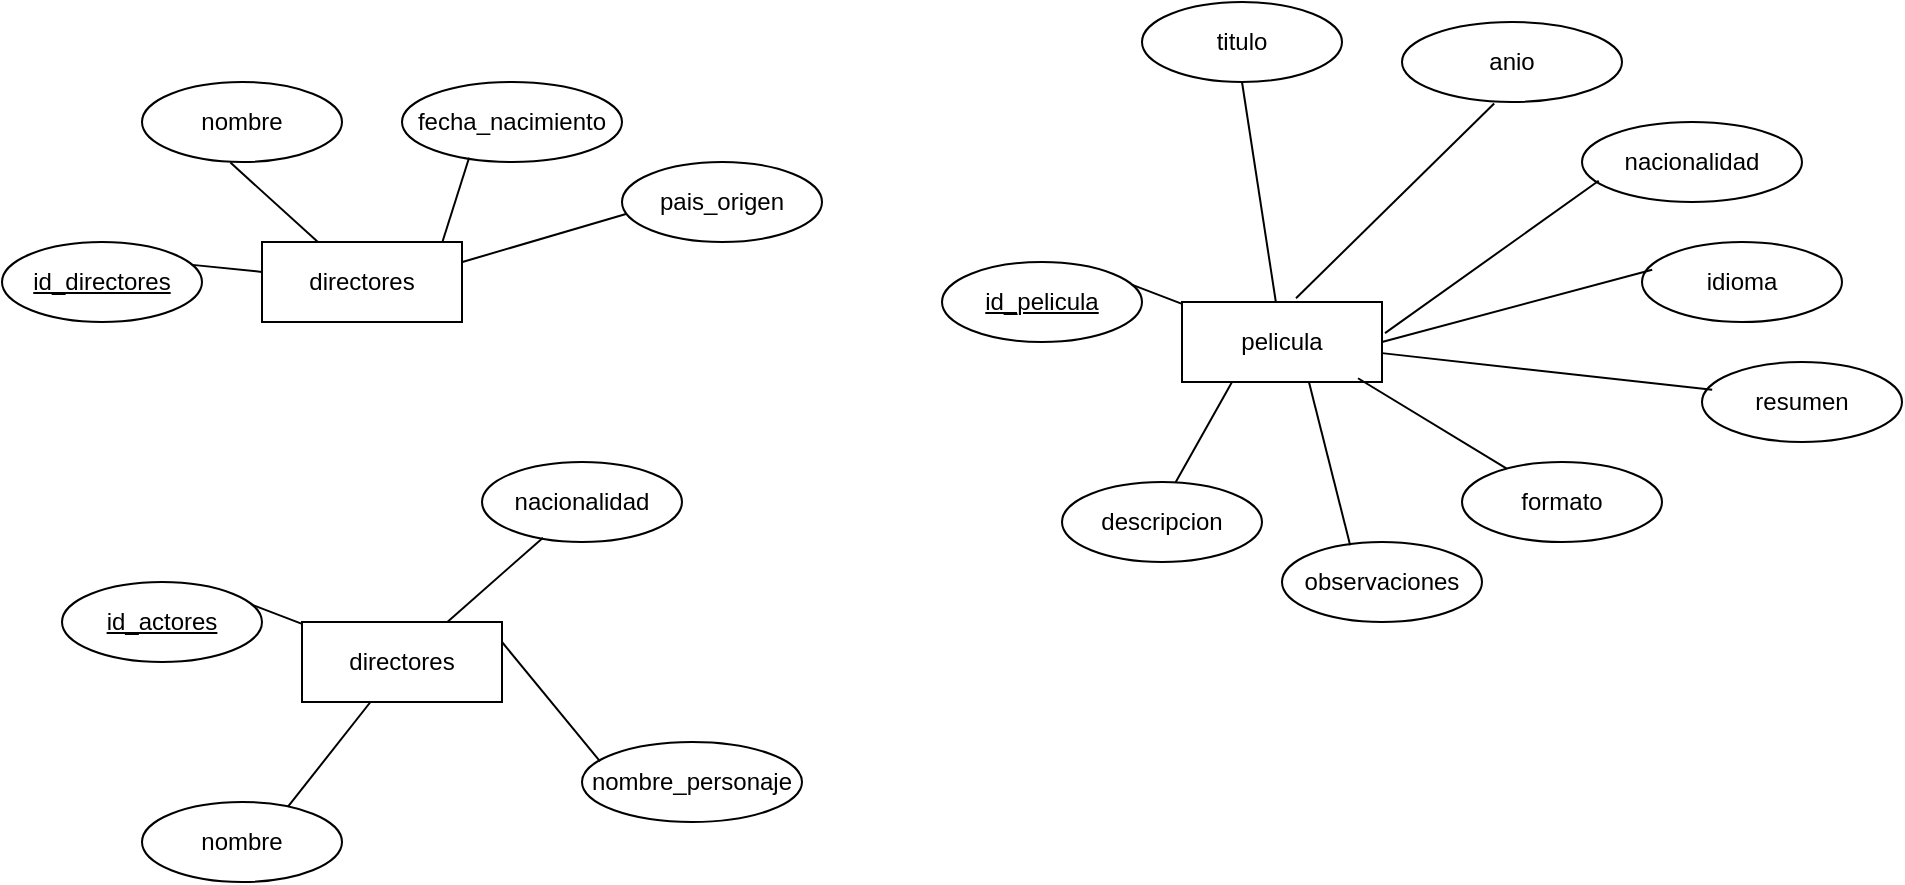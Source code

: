 <mxfile version="24.7.17">
  <diagram name="Página-1" id="WErXWu3XZUIOyLmqMUSG">
    <mxGraphModel dx="2131" dy="702" grid="1" gridSize="10" guides="1" tooltips="1" connect="1" arrows="1" fold="1" page="1" pageScale="1" pageWidth="827" pageHeight="1169" math="0" shadow="0">
      <root>
        <mxCell id="0" />
        <mxCell id="1" parent="0" />
        <mxCell id="NY7miDGrsRwkmU3RJ141-2" value="directores" style="whiteSpace=wrap;html=1;align=center;" vertex="1" parent="1">
          <mxGeometry x="-660" y="130" width="100" height="40" as="geometry" />
        </mxCell>
        <mxCell id="NY7miDGrsRwkmU3RJ141-6" value="id_directores" style="ellipse;whiteSpace=wrap;html=1;align=center;fontStyle=4;" vertex="1" parent="1">
          <mxGeometry x="-790" y="130" width="100" height="40" as="geometry" />
        </mxCell>
        <mxCell id="NY7miDGrsRwkmU3RJ141-10" value="nombre" style="ellipse;whiteSpace=wrap;html=1;align=center;" vertex="1" parent="1">
          <mxGeometry x="-720" y="50" width="100" height="40" as="geometry" />
        </mxCell>
        <mxCell id="NY7miDGrsRwkmU3RJ141-11" value="fecha_nacimiento" style="ellipse;whiteSpace=wrap;html=1;align=center;" vertex="1" parent="1">
          <mxGeometry x="-590" y="50" width="110" height="40" as="geometry" />
        </mxCell>
        <mxCell id="NY7miDGrsRwkmU3RJ141-12" value="pais_origen" style="ellipse;whiteSpace=wrap;html=1;align=center;" vertex="1" parent="1">
          <mxGeometry x="-480" y="90" width="100" height="40" as="geometry" />
        </mxCell>
        <mxCell id="NY7miDGrsRwkmU3RJ141-14" value="" style="endArrow=none;html=1;rounded=0;exitX=0.952;exitY=0.286;exitDx=0;exitDy=0;exitPerimeter=0;" edge="1" parent="1" source="NY7miDGrsRwkmU3RJ141-6" target="NY7miDGrsRwkmU3RJ141-2">
          <mxGeometry relative="1" as="geometry">
            <mxPoint x="-692" y="140" as="sourcePoint" />
            <mxPoint x="-440" y="100" as="targetPoint" />
          </mxGeometry>
        </mxCell>
        <mxCell id="NY7miDGrsRwkmU3RJ141-15" value="" style="endArrow=none;html=1;rounded=0;entryX=0.442;entryY=1.007;entryDx=0;entryDy=0;entryPerimeter=0;" edge="1" parent="1" source="NY7miDGrsRwkmU3RJ141-2" target="NY7miDGrsRwkmU3RJ141-10">
          <mxGeometry relative="1" as="geometry">
            <mxPoint x="-722" y="141" as="sourcePoint" />
            <mxPoint x="-650" y="152" as="targetPoint" />
          </mxGeometry>
        </mxCell>
        <mxCell id="NY7miDGrsRwkmU3RJ141-16" value="" style="endArrow=none;html=1;rounded=0;exitX=0.902;exitY=-0.039;exitDx=0;exitDy=0;exitPerimeter=0;entryX=0.305;entryY=0.946;entryDx=0;entryDy=0;entryPerimeter=0;" edge="1" parent="1" target="NY7miDGrsRwkmU3RJ141-11">
          <mxGeometry relative="1" as="geometry">
            <mxPoint x="-569.8" y="130" as="sourcePoint" />
            <mxPoint x="-560" y="90" as="targetPoint" />
          </mxGeometry>
        </mxCell>
        <mxCell id="NY7miDGrsRwkmU3RJ141-17" value="" style="endArrow=none;html=1;rounded=0;exitX=0.902;exitY=-0.039;exitDx=0;exitDy=0;exitPerimeter=0;" edge="1" parent="1">
          <mxGeometry relative="1" as="geometry">
            <mxPoint x="-559.8" y="140" as="sourcePoint" />
            <mxPoint x="-478" y="116" as="targetPoint" />
          </mxGeometry>
        </mxCell>
        <mxCell id="NY7miDGrsRwkmU3RJ141-18" value="directores" style="whiteSpace=wrap;html=1;align=center;" vertex="1" parent="1">
          <mxGeometry x="-640" y="320" width="100" height="40" as="geometry" />
        </mxCell>
        <mxCell id="NY7miDGrsRwkmU3RJ141-19" value="id_actores" style="ellipse;whiteSpace=wrap;html=1;align=center;fontStyle=4;" vertex="1" parent="1">
          <mxGeometry x="-760" y="300" width="100" height="40" as="geometry" />
        </mxCell>
        <mxCell id="NY7miDGrsRwkmU3RJ141-20" value="nombre" style="ellipse;whiteSpace=wrap;html=1;align=center;" vertex="1" parent="1">
          <mxGeometry x="-720" y="410" width="100" height="40" as="geometry" />
        </mxCell>
        <mxCell id="NY7miDGrsRwkmU3RJ141-21" value="nacionalidad" style="ellipse;whiteSpace=wrap;html=1;align=center;" vertex="1" parent="1">
          <mxGeometry x="-550" y="240" width="100" height="40" as="geometry" />
        </mxCell>
        <mxCell id="NY7miDGrsRwkmU3RJ141-22" value="nombre_personaje" style="ellipse;whiteSpace=wrap;html=1;align=center;" vertex="1" parent="1">
          <mxGeometry x="-500" y="380" width="110" height="40" as="geometry" />
        </mxCell>
        <mxCell id="NY7miDGrsRwkmU3RJ141-23" value="" style="endArrow=none;html=1;rounded=0;exitX=0.952;exitY=0.286;exitDx=0;exitDy=0;exitPerimeter=0;" edge="1" parent="1" source="NY7miDGrsRwkmU3RJ141-19" target="NY7miDGrsRwkmU3RJ141-18">
          <mxGeometry relative="1" as="geometry">
            <mxPoint x="-692" y="300" as="sourcePoint" />
            <mxPoint x="-440" y="260" as="targetPoint" />
          </mxGeometry>
        </mxCell>
        <mxCell id="NY7miDGrsRwkmU3RJ141-24" value="" style="endArrow=none;html=1;rounded=0;entryX=0.73;entryY=0.058;entryDx=0;entryDy=0;entryPerimeter=0;" edge="1" parent="1" source="NY7miDGrsRwkmU3RJ141-18" target="NY7miDGrsRwkmU3RJ141-20">
          <mxGeometry relative="1" as="geometry">
            <mxPoint x="-722" y="301" as="sourcePoint" />
            <mxPoint x="-650" y="410" as="targetPoint" />
          </mxGeometry>
        </mxCell>
        <mxCell id="NY7miDGrsRwkmU3RJ141-25" value="" style="endArrow=none;html=1;rounded=0;entryX=0.305;entryY=0.946;entryDx=0;entryDy=0;entryPerimeter=0;" edge="1" parent="1" target="NY7miDGrsRwkmU3RJ141-21" source="NY7miDGrsRwkmU3RJ141-18">
          <mxGeometry relative="1" as="geometry">
            <mxPoint x="-569.8" y="290" as="sourcePoint" />
            <mxPoint x="-560" y="250" as="targetPoint" />
          </mxGeometry>
        </mxCell>
        <mxCell id="NY7miDGrsRwkmU3RJ141-26" value="" style="endArrow=none;html=1;rounded=0;exitX=1;exitY=0.25;exitDx=0;exitDy=0;entryX=0.082;entryY=0.242;entryDx=0;entryDy=0;entryPerimeter=0;" edge="1" parent="1" source="NY7miDGrsRwkmU3RJ141-18" target="NY7miDGrsRwkmU3RJ141-22">
          <mxGeometry relative="1" as="geometry">
            <mxPoint x="-559.8" y="300" as="sourcePoint" />
            <mxPoint x="-478" y="276" as="targetPoint" />
          </mxGeometry>
        </mxCell>
        <mxCell id="NY7miDGrsRwkmU3RJ141-38" value="pelicula" style="whiteSpace=wrap;html=1;align=center;" vertex="1" parent="1">
          <mxGeometry x="-200" y="160" width="100" height="40" as="geometry" />
        </mxCell>
        <mxCell id="NY7miDGrsRwkmU3RJ141-39" value="id_pelicula" style="ellipse;whiteSpace=wrap;html=1;align=center;fontStyle=4;" vertex="1" parent="1">
          <mxGeometry x="-320" y="140" width="100" height="40" as="geometry" />
        </mxCell>
        <mxCell id="NY7miDGrsRwkmU3RJ141-40" value="resumen" style="ellipse;whiteSpace=wrap;html=1;align=center;" vertex="1" parent="1">
          <mxGeometry x="60" y="190" width="100" height="40" as="geometry" />
        </mxCell>
        <mxCell id="NY7miDGrsRwkmU3RJ141-41" value="titulo" style="ellipse;whiteSpace=wrap;html=1;align=center;" vertex="1" parent="1">
          <mxGeometry x="-220" y="10" width="100" height="40" as="geometry" />
        </mxCell>
        <mxCell id="NY7miDGrsRwkmU3RJ141-42" value="anio" style="ellipse;whiteSpace=wrap;html=1;align=center;" vertex="1" parent="1">
          <mxGeometry x="-90" y="20" width="110" height="40" as="geometry" />
        </mxCell>
        <mxCell id="NY7miDGrsRwkmU3RJ141-43" value="" style="endArrow=none;html=1;rounded=0;exitX=0.952;exitY=0.286;exitDx=0;exitDy=0;exitPerimeter=0;" edge="1" parent="1" source="NY7miDGrsRwkmU3RJ141-39" target="NY7miDGrsRwkmU3RJ141-38">
          <mxGeometry relative="1" as="geometry">
            <mxPoint x="-252" y="140" as="sourcePoint" />
            <mxPoint y="100" as="targetPoint" />
          </mxGeometry>
        </mxCell>
        <mxCell id="NY7miDGrsRwkmU3RJ141-44" value="" style="endArrow=none;html=1;rounded=0;entryX=0.051;entryY=0.348;entryDx=0;entryDy=0;entryPerimeter=0;" edge="1" parent="1" source="NY7miDGrsRwkmU3RJ141-38" target="NY7miDGrsRwkmU3RJ141-40">
          <mxGeometry relative="1" as="geometry">
            <mxPoint x="-282" y="141" as="sourcePoint" />
            <mxPoint x="-210" y="250" as="targetPoint" />
          </mxGeometry>
        </mxCell>
        <mxCell id="NY7miDGrsRwkmU3RJ141-45" value="" style="endArrow=none;html=1;rounded=0;entryX=0.5;entryY=1;entryDx=0;entryDy=0;" edge="1" parent="1" source="NY7miDGrsRwkmU3RJ141-38" target="NY7miDGrsRwkmU3RJ141-41">
          <mxGeometry relative="1" as="geometry">
            <mxPoint x="-129.8" y="130" as="sourcePoint" />
            <mxPoint x="-120" y="90" as="targetPoint" />
          </mxGeometry>
        </mxCell>
        <mxCell id="NY7miDGrsRwkmU3RJ141-46" value="" style="endArrow=none;html=1;rounded=0;exitX=0.57;exitY=-0.047;exitDx=0;exitDy=0;entryX=0.419;entryY=1.018;entryDx=0;entryDy=0;entryPerimeter=0;exitPerimeter=0;" edge="1" parent="1" source="NY7miDGrsRwkmU3RJ141-38" target="NY7miDGrsRwkmU3RJ141-42">
          <mxGeometry relative="1" as="geometry">
            <mxPoint x="-119.8" y="140" as="sourcePoint" />
            <mxPoint x="-38" y="116" as="targetPoint" />
          </mxGeometry>
        </mxCell>
        <mxCell id="NY7miDGrsRwkmU3RJ141-47" value="nacionalidad" style="ellipse;whiteSpace=wrap;html=1;align=center;" vertex="1" parent="1">
          <mxGeometry y="70" width="110" height="40" as="geometry" />
        </mxCell>
        <mxCell id="NY7miDGrsRwkmU3RJ141-48" value="" style="endArrow=none;html=1;rounded=0;entryX=0.076;entryY=0.735;entryDx=0;entryDy=0;entryPerimeter=0;exitX=1.015;exitY=0.389;exitDx=0;exitDy=0;exitPerimeter=0;" edge="1" parent="1" target="NY7miDGrsRwkmU3RJ141-47" source="NY7miDGrsRwkmU3RJ141-38">
          <mxGeometry relative="1" as="geometry">
            <mxPoint x="-70" y="170" as="sourcePoint" />
            <mxPoint x="-88" y="206" as="targetPoint" />
          </mxGeometry>
        </mxCell>
        <mxCell id="NY7miDGrsRwkmU3RJ141-55" value="formato" style="ellipse;whiteSpace=wrap;html=1;align=center;rotation=0;" vertex="1" parent="1">
          <mxGeometry x="-60" y="240" width="100" height="40" as="geometry" />
        </mxCell>
        <mxCell id="NY7miDGrsRwkmU3RJ141-56" value="" style="endArrow=none;html=1;rounded=0;exitX=0.88;exitY=0.953;exitDx=0;exitDy=0;exitPerimeter=0;" edge="1" parent="1" target="NY7miDGrsRwkmU3RJ141-55" source="NY7miDGrsRwkmU3RJ141-38">
          <mxGeometry relative="1" as="geometry">
            <mxPoint x="-60" y="221" as="sourcePoint" />
            <mxPoint x="-170" y="290" as="targetPoint" />
          </mxGeometry>
        </mxCell>
        <mxCell id="NY7miDGrsRwkmU3RJ141-57" value="idioma" style="ellipse;whiteSpace=wrap;html=1;align=center;" vertex="1" parent="1">
          <mxGeometry x="30" y="130" width="100" height="40" as="geometry" />
        </mxCell>
        <mxCell id="NY7miDGrsRwkmU3RJ141-58" value="" style="endArrow=none;html=1;rounded=0;entryX=0.051;entryY=0.348;entryDx=0;entryDy=0;entryPerimeter=0;exitX=1;exitY=0.5;exitDx=0;exitDy=0;" edge="1" parent="1" target="NY7miDGrsRwkmU3RJ141-57" source="NY7miDGrsRwkmU3RJ141-38">
          <mxGeometry relative="1" as="geometry">
            <mxPoint x="-50" y="231" as="sourcePoint" />
            <mxPoint x="-160" y="300" as="targetPoint" />
          </mxGeometry>
        </mxCell>
        <mxCell id="NY7miDGrsRwkmU3RJ141-59" value="observaciones" style="ellipse;whiteSpace=wrap;html=1;align=center;" vertex="1" parent="1">
          <mxGeometry x="-150" y="280" width="100" height="40" as="geometry" />
        </mxCell>
        <mxCell id="NY7miDGrsRwkmU3RJ141-60" value="" style="endArrow=none;html=1;rounded=0;entryX=0.341;entryY=0.042;entryDx=0;entryDy=0;entryPerimeter=0;exitX=0.635;exitY=1.002;exitDx=0;exitDy=0;exitPerimeter=0;" edge="1" parent="1" target="NY7miDGrsRwkmU3RJ141-59" source="NY7miDGrsRwkmU3RJ141-38">
          <mxGeometry relative="1" as="geometry">
            <mxPoint x="-40" y="241" as="sourcePoint" />
            <mxPoint x="-150" y="310" as="targetPoint" />
          </mxGeometry>
        </mxCell>
        <mxCell id="NY7miDGrsRwkmU3RJ141-61" value="descripcion" style="ellipse;whiteSpace=wrap;html=1;align=center;" vertex="1" parent="1">
          <mxGeometry x="-260" y="250" width="100" height="40" as="geometry" />
        </mxCell>
        <mxCell id="NY7miDGrsRwkmU3RJ141-62" value="" style="endArrow=none;html=1;rounded=0;entryX=0.567;entryY=0.01;entryDx=0;entryDy=0;entryPerimeter=0;exitX=0.25;exitY=1;exitDx=0;exitDy=0;" edge="1" parent="1" target="NY7miDGrsRwkmU3RJ141-61" source="NY7miDGrsRwkmU3RJ141-38">
          <mxGeometry relative="1" as="geometry">
            <mxPoint x="-30" y="251" as="sourcePoint" />
            <mxPoint x="-140" y="320" as="targetPoint" />
          </mxGeometry>
        </mxCell>
      </root>
    </mxGraphModel>
  </diagram>
</mxfile>
